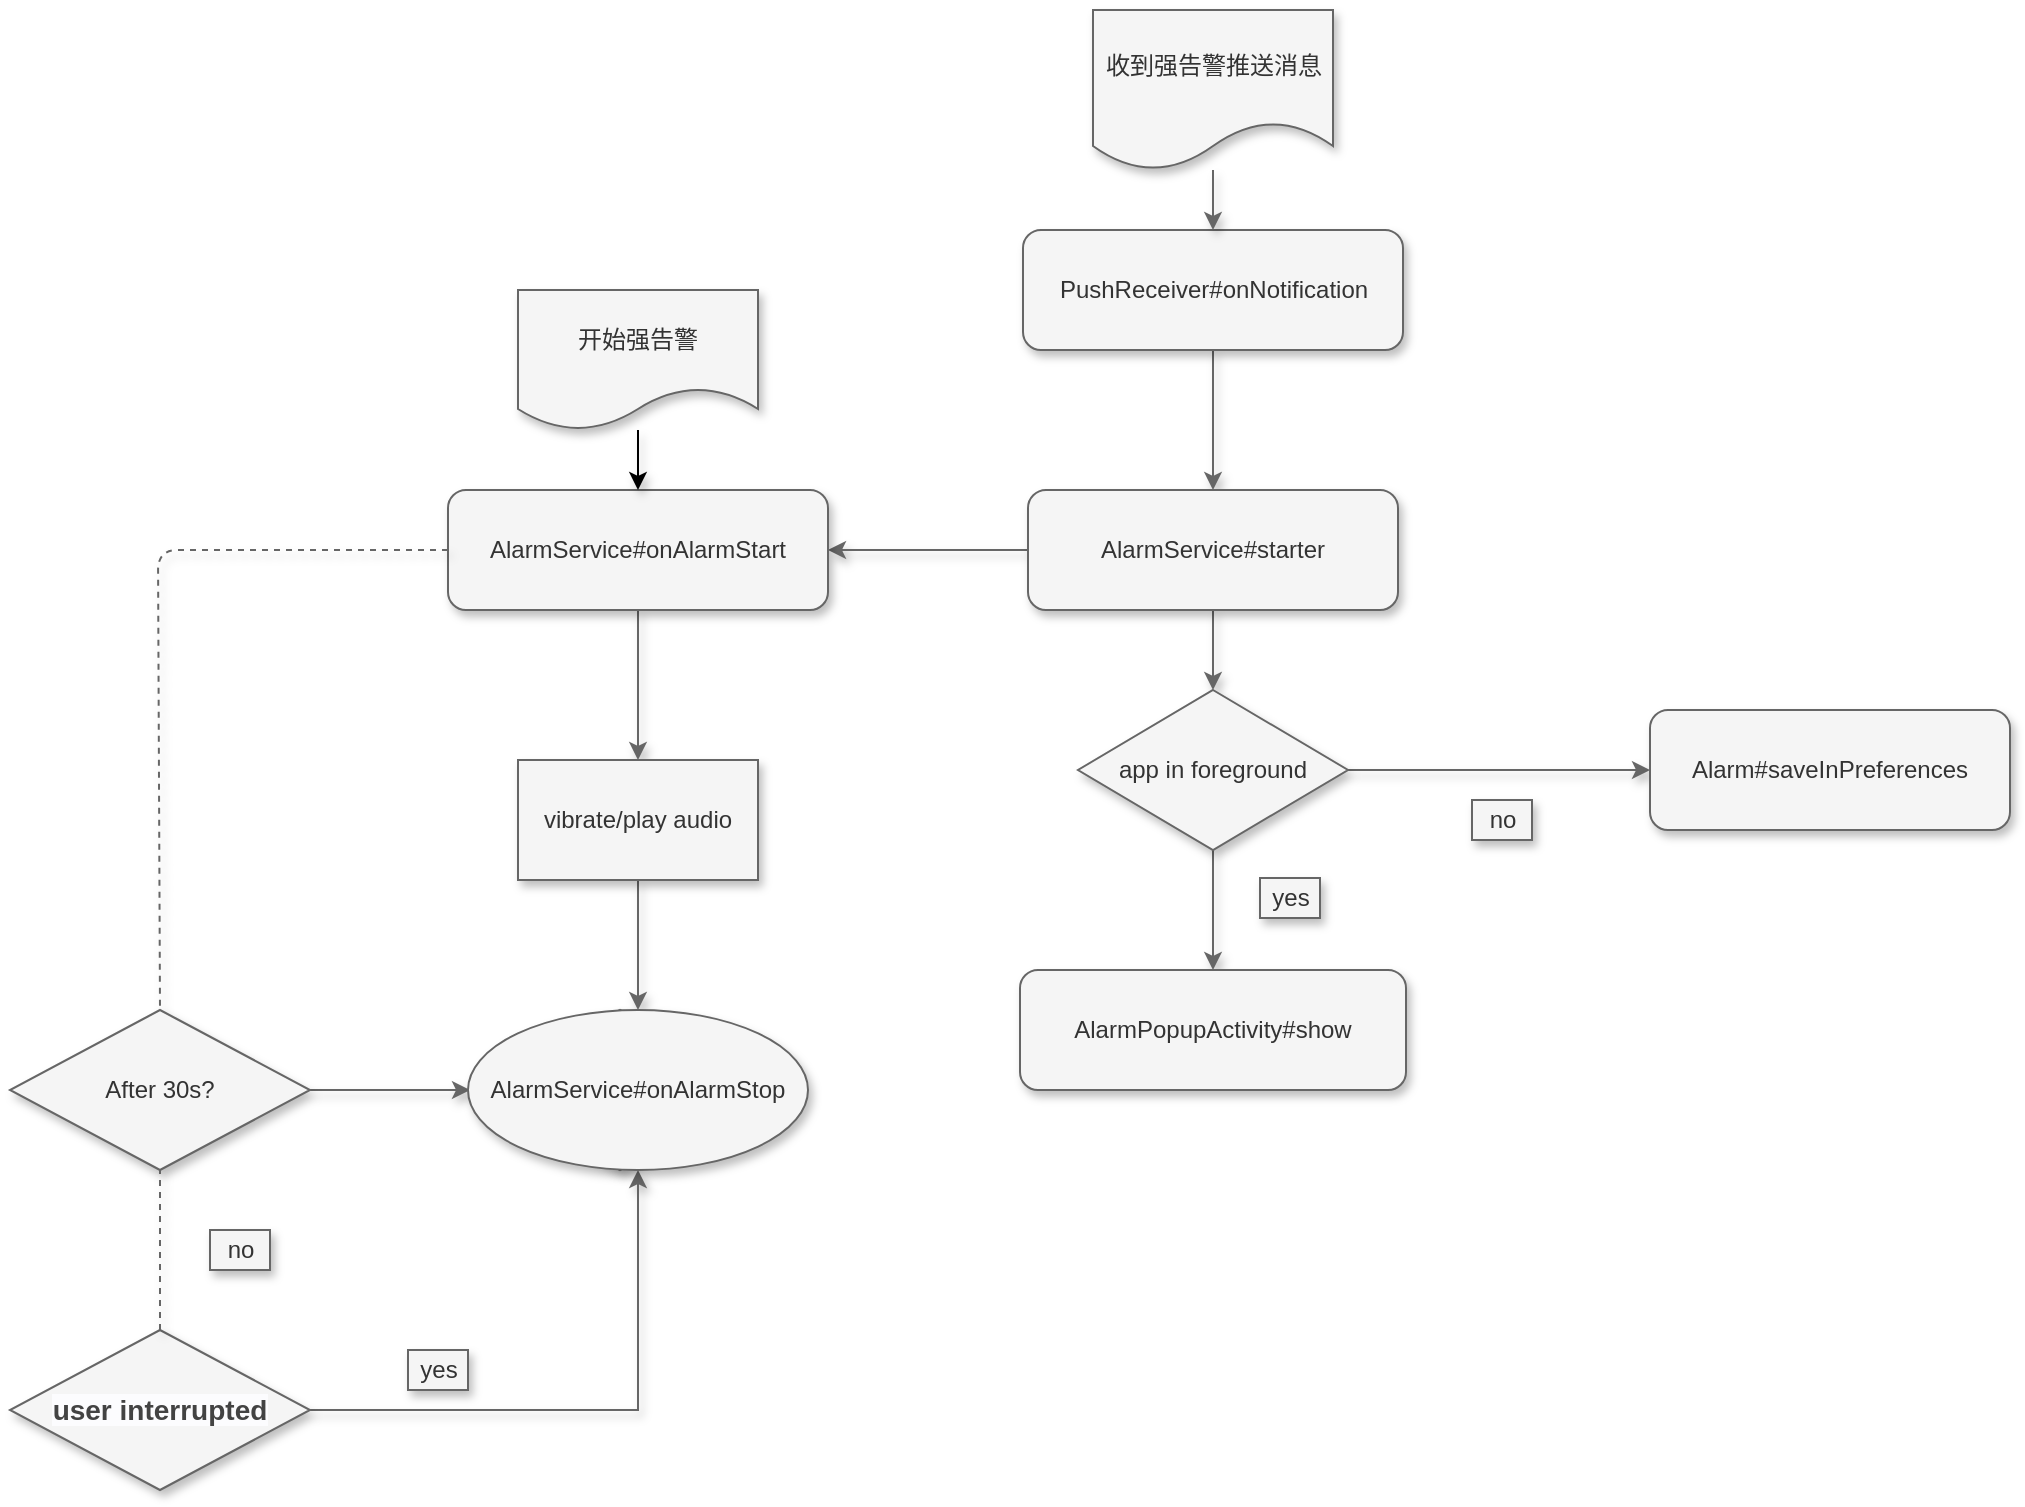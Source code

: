 <mxfile version="12.3.6" type="github" pages="1">
  <diagram name="Page-1" id="74e2e168-ea6b-b213-b513-2b3c1d86103e">
    <mxGraphModel dx="1426" dy="771" grid="1" gridSize="10" guides="1" tooltips="1" connect="1" arrows="1" fold="1" page="1" pageScale="1" pageWidth="1100" pageHeight="850" background="#ffffff" math="0" shadow="0">
      <root>
        <mxCell id="0"/>
        <mxCell id="1" parent="0"/>
        <mxCell id="jb0i0X-eszXqDZaKnvhS-7" value="" style="edgeStyle=orthogonalEdgeStyle;rounded=0;orthogonalLoop=1;jettySize=auto;html=1;fillColor=#f5f5f5;strokeColor=#666666;shadow=1;" edge="1" parent="1" source="jb0i0X-eszXqDZaKnvhS-1" target="jb0i0X-eszXqDZaKnvhS-6">
          <mxGeometry relative="1" as="geometry"/>
        </mxCell>
        <mxCell id="jb0i0X-eszXqDZaKnvhS-1" value="PushReceiver#onNotification" style="rounded=1;whiteSpace=wrap;html=1;fillColor=#f5f5f5;strokeColor=#666666;shadow=1;fontColor=#333333;" vertex="1" parent="1">
          <mxGeometry x="576.5" y="150" width="190" height="60" as="geometry"/>
        </mxCell>
        <mxCell id="jb0i0X-eszXqDZaKnvhS-5" value="" style="edgeStyle=orthogonalEdgeStyle;rounded=0;orthogonalLoop=1;jettySize=auto;html=1;fillColor=#f5f5f5;strokeColor=#666666;shadow=1;" edge="1" parent="1" source="jb0i0X-eszXqDZaKnvhS-4" target="jb0i0X-eszXqDZaKnvhS-1">
          <mxGeometry relative="1" as="geometry"/>
        </mxCell>
        <mxCell id="jb0i0X-eszXqDZaKnvhS-4" value="收到强告警推送消息" style="shape=document;whiteSpace=wrap;html=1;boundedLbl=1;fillColor=#f5f5f5;strokeColor=#666666;shadow=1;fontColor=#333333;" vertex="1" parent="1">
          <mxGeometry x="611.5" y="40" width="120" height="80" as="geometry"/>
        </mxCell>
        <mxCell id="jb0i0X-eszXqDZaKnvhS-44" value="" style="edgeStyle=orthogonalEdgeStyle;rounded=0;orthogonalLoop=1;jettySize=auto;html=1;entryX=1;entryY=0.5;entryDx=0;entryDy=0;fillColor=#f5f5f5;strokeColor=#666666;shadow=1;" edge="1" parent="1" source="jb0i0X-eszXqDZaKnvhS-6" target="jb0i0X-eszXqDZaKnvhS-11">
          <mxGeometry relative="1" as="geometry">
            <mxPoint x="490" y="310" as="targetPoint"/>
          </mxGeometry>
        </mxCell>
        <mxCell id="jb0i0X-eszXqDZaKnvhS-45" value="" style="edgeStyle=orthogonalEdgeStyle;rounded=0;orthogonalLoop=1;jettySize=auto;html=1;fillColor=#f5f5f5;strokeColor=#666666;shadow=1;" edge="1" parent="1" source="jb0i0X-eszXqDZaKnvhS-6" target="jb0i0X-eszXqDZaKnvhS-8">
          <mxGeometry relative="1" as="geometry"/>
        </mxCell>
        <mxCell id="jb0i0X-eszXqDZaKnvhS-6" value="AlarmService#starter" style="rounded=1;whiteSpace=wrap;html=1;fillColor=#f5f5f5;strokeColor=#666666;shadow=1;fontColor=#333333;" vertex="1" parent="1">
          <mxGeometry x="579" y="280" width="185" height="60" as="geometry"/>
        </mxCell>
        <mxCell id="jb0i0X-eszXqDZaKnvhS-23" value="" style="edgeStyle=orthogonalEdgeStyle;rounded=0;orthogonalLoop=1;jettySize=auto;html=1;fillColor=#f5f5f5;strokeColor=#666666;shadow=1;" edge="1" parent="1" source="jb0i0X-eszXqDZaKnvhS-8" target="jb0i0X-eszXqDZaKnvhS-9">
          <mxGeometry relative="1" as="geometry"/>
        </mxCell>
        <mxCell id="jb0i0X-eszXqDZaKnvhS-24" value="" style="edgeStyle=orthogonalEdgeStyle;rounded=0;orthogonalLoop=1;jettySize=auto;html=1;fillColor=#f5f5f5;strokeColor=#666666;shadow=1;" edge="1" parent="1" source="jb0i0X-eszXqDZaKnvhS-8" target="jb0i0X-eszXqDZaKnvhS-10">
          <mxGeometry relative="1" as="geometry"/>
        </mxCell>
        <mxCell id="jb0i0X-eszXqDZaKnvhS-8" value="app in foreground" style="rhombus;whiteSpace=wrap;html=1;fillColor=#f5f5f5;strokeColor=#666666;shadow=1;fontColor=#333333;" vertex="1" parent="1">
          <mxGeometry x="604" y="380" width="135" height="80" as="geometry"/>
        </mxCell>
        <mxCell id="jb0i0X-eszXqDZaKnvhS-9" value="Alarm#saveInPreferences" style="rounded=1;whiteSpace=wrap;html=1;fillColor=#f5f5f5;strokeColor=#666666;shadow=1;fontColor=#333333;" vertex="1" parent="1">
          <mxGeometry x="890" y="390" width="180" height="60" as="geometry"/>
        </mxCell>
        <mxCell id="jb0i0X-eszXqDZaKnvhS-10" value="AlarmPopupActivity#show" style="rounded=1;whiteSpace=wrap;html=1;fillColor=#f5f5f5;strokeColor=#666666;shadow=1;fontColor=#333333;" vertex="1" parent="1">
          <mxGeometry x="575" y="520" width="193" height="60" as="geometry"/>
        </mxCell>
        <mxCell id="jb0i0X-eszXqDZaKnvhS-30" value="" style="edgeStyle=orthogonalEdgeStyle;rounded=0;orthogonalLoop=1;jettySize=auto;html=1;fillColor=#f5f5f5;strokeColor=#666666;shadow=1;" edge="1" parent="1" source="jb0i0X-eszXqDZaKnvhS-11" target="jb0i0X-eszXqDZaKnvhS-14">
          <mxGeometry relative="1" as="geometry"/>
        </mxCell>
        <mxCell id="jb0i0X-eszXqDZaKnvhS-11" value="AlarmService#onAlarmStart" style="rounded=1;whiteSpace=wrap;html=1;fillColor=#f5f5f5;strokeColor=#666666;shadow=1;fontColor=#333333;" vertex="1" parent="1">
          <mxGeometry x="289" y="280" width="190" height="60" as="geometry"/>
        </mxCell>
        <mxCell id="jb0i0X-eszXqDZaKnvhS-31" value="" style="edgeStyle=orthogonalEdgeStyle;rounded=0;orthogonalLoop=1;jettySize=auto;html=1;fillColor=#f5f5f5;strokeColor=#666666;shadow=1;" edge="1" parent="1" source="jb0i0X-eszXqDZaKnvhS-14" target="jb0i0X-eszXqDZaKnvhS-28">
          <mxGeometry relative="1" as="geometry"/>
        </mxCell>
        <mxCell id="jb0i0X-eszXqDZaKnvhS-14" value="vibrate/play audio" style="rounded=0;whiteSpace=wrap;html=1;fillColor=#f5f5f5;strokeColor=#666666;shadow=1;fontColor=#333333;" vertex="1" parent="1">
          <mxGeometry x="324" y="415" width="120" height="60" as="geometry"/>
        </mxCell>
        <mxCell id="jb0i0X-eszXqDZaKnvhS-15" value="" style="endArrow=none;dashed=1;html=1;exitX=0;exitY=0.5;exitDx=0;exitDy=0;entryX=0.5;entryY=0;entryDx=0;entryDy=0;fillColor=#f5f5f5;strokeColor=#666666;shadow=1;" edge="1" parent="1" source="jb0i0X-eszXqDZaKnvhS-11" target="jb0i0X-eszXqDZaKnvhS-19">
          <mxGeometry width="50" height="50" relative="1" as="geometry">
            <mxPoint x="284" y="400" as="sourcePoint"/>
            <mxPoint x="144" y="460" as="targetPoint"/>
            <Array as="points">
              <mxPoint x="144" y="310"/>
            </Array>
          </mxGeometry>
        </mxCell>
        <mxCell id="jb0i0X-eszXqDZaKnvhS-33" value="" style="edgeStyle=orthogonalEdgeStyle;rounded=0;orthogonalLoop=1;jettySize=auto;html=1;fillColor=#f5f5f5;strokeColor=#666666;shadow=1;" edge="1" parent="1" source="jb0i0X-eszXqDZaKnvhS-19" target="jb0i0X-eszXqDZaKnvhS-32">
          <mxGeometry relative="1" as="geometry"/>
        </mxCell>
        <mxCell id="jb0i0X-eszXqDZaKnvhS-19" value="After 30s?" style="rhombus;whiteSpace=wrap;html=1;fillColor=#f5f5f5;strokeColor=#666666;shadow=1;fontColor=#333333;" vertex="1" parent="1">
          <mxGeometry x="70" y="540" width="150" height="80" as="geometry"/>
        </mxCell>
        <mxCell id="jb0i0X-eszXqDZaKnvhS-32" value="After 30s?" style="rhombus;whiteSpace=wrap;html=1;fillColor=#f5f5f5;strokeColor=#666666;shadow=1;fontColor=#333333;" vertex="1" parent="1">
          <mxGeometry x="300" y="540" width="150" height="80" as="geometry"/>
        </mxCell>
        <mxCell id="jb0i0X-eszXqDZaKnvhS-35" value="" style="edgeStyle=orthogonalEdgeStyle;rounded=0;orthogonalLoop=1;jettySize=auto;html=1;entryX=0.5;entryY=1;entryDx=0;entryDy=0;fillColor=#f5f5f5;strokeColor=#666666;shadow=1;" edge="1" parent="1" source="jb0i0X-eszXqDZaKnvhS-20" target="jb0i0X-eszXqDZaKnvhS-28">
          <mxGeometry relative="1" as="geometry">
            <mxPoint x="390" y="630" as="targetPoint"/>
          </mxGeometry>
        </mxCell>
        <mxCell id="jb0i0X-eszXqDZaKnvhS-20" value="&lt;span style=&quot;color: rgb(67 , 67 , 67) ; font-family: &amp;#34;arial&amp;#34; , sans-serif ; font-size: 14px ; font-weight: 700 ; white-space: normal ; background-color: rgb(252 , 252 , 254)&quot;&gt;user interrupted&lt;/span&gt;" style="rhombus;whiteSpace=wrap;html=1;fillColor=#f5f5f5;strokeColor=#666666;shadow=1;fontColor=#333333;" vertex="1" parent="1">
          <mxGeometry x="70" y="700" width="150" height="80" as="geometry"/>
        </mxCell>
        <mxCell id="jb0i0X-eszXqDZaKnvhS-21" value="" style="endArrow=none;dashed=1;html=1;entryX=0.5;entryY=1;entryDx=0;entryDy=0;exitX=0.5;exitY=0;exitDx=0;exitDy=0;fillColor=#f5f5f5;strokeColor=#666666;shadow=1;" edge="1" parent="1" source="jb0i0X-eszXqDZaKnvhS-20" target="jb0i0X-eszXqDZaKnvhS-19">
          <mxGeometry width="50" height="50" relative="1" as="geometry">
            <mxPoint x="120" y="690" as="sourcePoint"/>
            <mxPoint x="170" y="640" as="targetPoint"/>
          </mxGeometry>
        </mxCell>
        <mxCell id="jb0i0X-eszXqDZaKnvhS-22" value="no" style="text;html=1;align=center;verticalAlign=middle;resizable=0;points=[];;autosize=1;fillColor=#f5f5f5;strokeColor=#666666;shadow=1;fontColor=#333333;" vertex="1" parent="1">
          <mxGeometry x="170" y="650" width="30" height="20" as="geometry"/>
        </mxCell>
        <mxCell id="jb0i0X-eszXqDZaKnvhS-25" value="no" style="text;html=1;align=center;verticalAlign=middle;resizable=0;points=[];;autosize=1;fillColor=#f5f5f5;strokeColor=#666666;shadow=1;fontColor=#333333;" vertex="1" parent="1">
          <mxGeometry x="801" y="435" width="30" height="20" as="geometry"/>
        </mxCell>
        <mxCell id="jb0i0X-eszXqDZaKnvhS-27" value="yes" style="text;html=1;align=center;verticalAlign=middle;resizable=0;points=[];;autosize=1;fillColor=#f5f5f5;strokeColor=#666666;shadow=1;fontColor=#333333;" vertex="1" parent="1">
          <mxGeometry x="695" y="474" width="30" height="20" as="geometry"/>
        </mxCell>
        <mxCell id="jb0i0X-eszXqDZaKnvhS-28" value="AlarmService#onAlarmStop" style="ellipse;whiteSpace=wrap;html=1;fillColor=#f5f5f5;strokeColor=#666666;shadow=1;fontColor=#333333;" vertex="1" parent="1">
          <mxGeometry x="299" y="540" width="170" height="80" as="geometry"/>
        </mxCell>
        <mxCell id="jb0i0X-eszXqDZaKnvhS-40" value="yes" style="text;html=1;align=center;verticalAlign=middle;resizable=0;points=[];;autosize=1;fillColor=#f5f5f5;strokeColor=#666666;shadow=1;fontColor=#333333;" vertex="1" parent="1">
          <mxGeometry x="269" y="710" width="30" height="20" as="geometry"/>
        </mxCell>
        <mxCell id="jb0i0X-eszXqDZaKnvhS-48" value="" style="edgeStyle=orthogonalEdgeStyle;rounded=0;orthogonalLoop=1;jettySize=auto;html=1;shadow=1;" edge="1" parent="1" source="jb0i0X-eszXqDZaKnvhS-47" target="jb0i0X-eszXqDZaKnvhS-11">
          <mxGeometry relative="1" as="geometry"/>
        </mxCell>
        <mxCell id="jb0i0X-eszXqDZaKnvhS-47" value="开始强告警" style="shape=document;whiteSpace=wrap;html=1;boundedLbl=1;shadow=1;fillColor=#f5f5f5;strokeColor=#666666;fontColor=#333333;" vertex="1" parent="1">
          <mxGeometry x="324" y="180" width="120" height="70" as="geometry"/>
        </mxCell>
      </root>
    </mxGraphModel>
  </diagram>
</mxfile>
